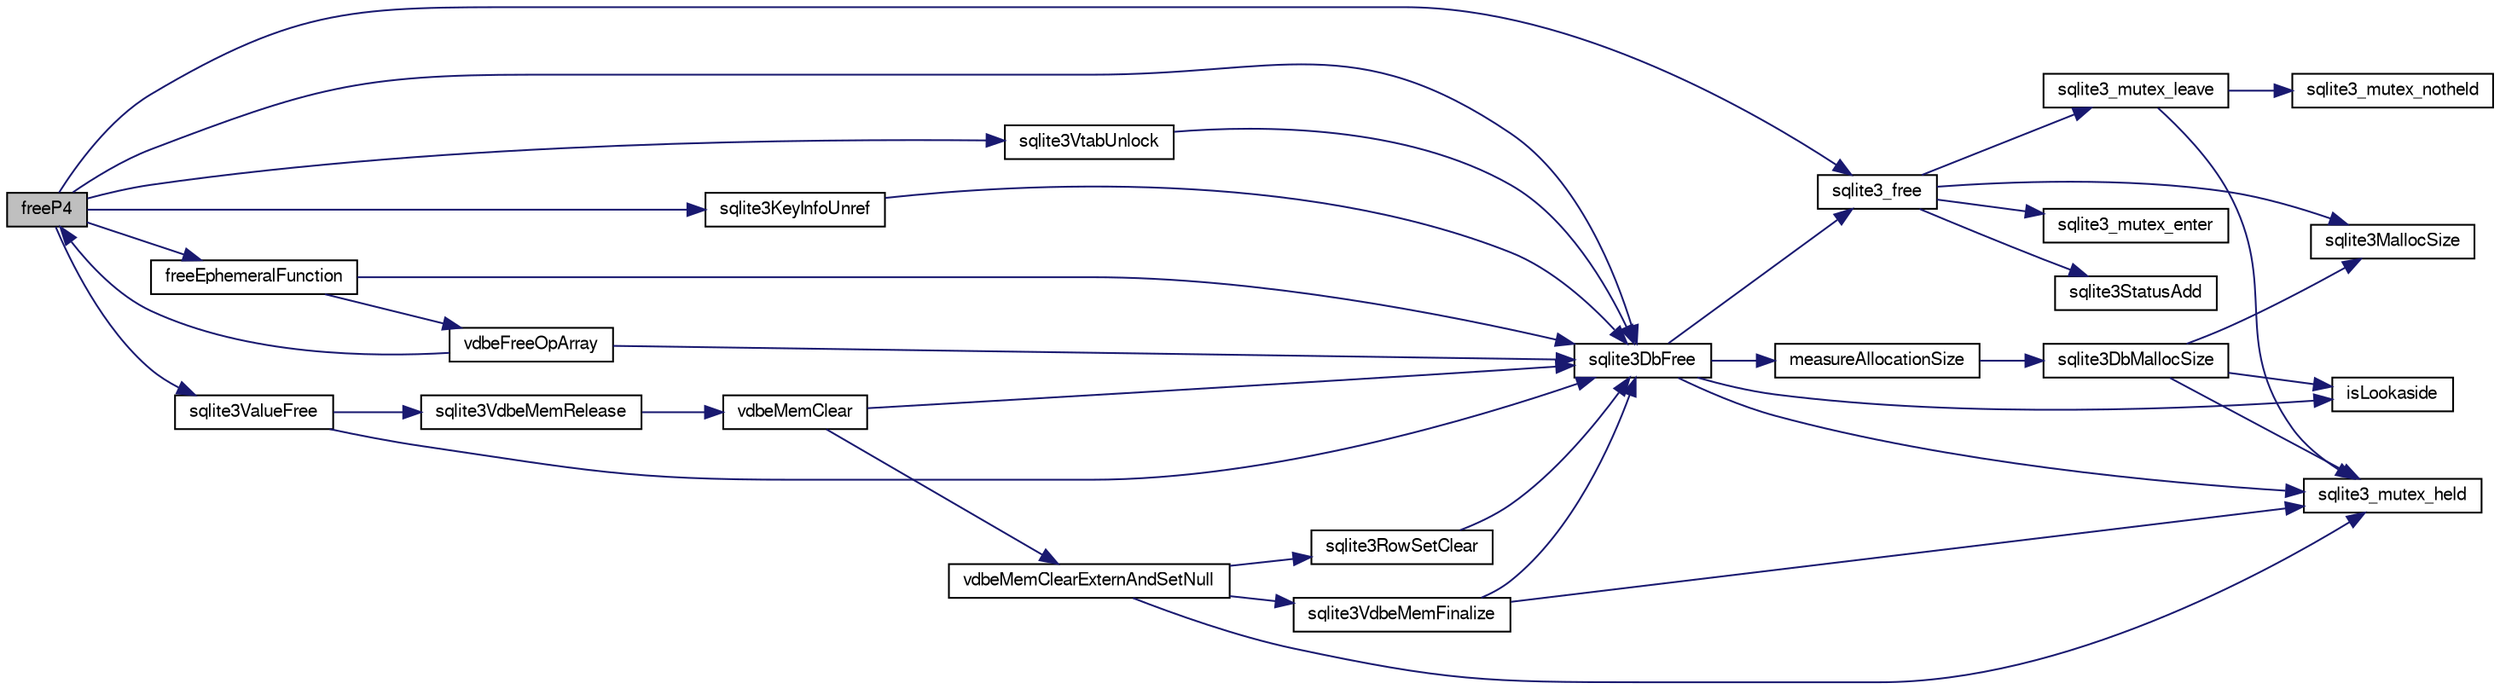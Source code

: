 digraph "freeP4"
{
  edge [fontname="FreeSans",fontsize="10",labelfontname="FreeSans",labelfontsize="10"];
  node [fontname="FreeSans",fontsize="10",shape=record];
  rankdir="LR";
  Node119876 [label="freeP4",height=0.2,width=0.4,color="black", fillcolor="grey75", style="filled", fontcolor="black"];
  Node119876 -> Node119877 [color="midnightblue",fontsize="10",style="solid",fontname="FreeSans"];
  Node119877 [label="sqlite3DbFree",height=0.2,width=0.4,color="black", fillcolor="white", style="filled",URL="$sqlite3_8c.html#ac70ab821a6607b4a1b909582dc37a069"];
  Node119877 -> Node119878 [color="midnightblue",fontsize="10",style="solid",fontname="FreeSans"];
  Node119878 [label="sqlite3_mutex_held",height=0.2,width=0.4,color="black", fillcolor="white", style="filled",URL="$sqlite3_8c.html#acf77da68932b6bc163c5e68547ecc3e7"];
  Node119877 -> Node119879 [color="midnightblue",fontsize="10",style="solid",fontname="FreeSans"];
  Node119879 [label="measureAllocationSize",height=0.2,width=0.4,color="black", fillcolor="white", style="filled",URL="$sqlite3_8c.html#a45731e644a22fdb756e2b6337224217a"];
  Node119879 -> Node119880 [color="midnightblue",fontsize="10",style="solid",fontname="FreeSans"];
  Node119880 [label="sqlite3DbMallocSize",height=0.2,width=0.4,color="black", fillcolor="white", style="filled",URL="$sqlite3_8c.html#aa397e5a8a03495203a0767abf0a71f86"];
  Node119880 -> Node119881 [color="midnightblue",fontsize="10",style="solid",fontname="FreeSans"];
  Node119881 [label="sqlite3MallocSize",height=0.2,width=0.4,color="black", fillcolor="white", style="filled",URL="$sqlite3_8c.html#acf5d2a5f35270bafb050bd2def576955"];
  Node119880 -> Node119878 [color="midnightblue",fontsize="10",style="solid",fontname="FreeSans"];
  Node119880 -> Node119882 [color="midnightblue",fontsize="10",style="solid",fontname="FreeSans"];
  Node119882 [label="isLookaside",height=0.2,width=0.4,color="black", fillcolor="white", style="filled",URL="$sqlite3_8c.html#a770fa05ff9717b75e16f4d968a77b897"];
  Node119877 -> Node119882 [color="midnightblue",fontsize="10",style="solid",fontname="FreeSans"];
  Node119877 -> Node119883 [color="midnightblue",fontsize="10",style="solid",fontname="FreeSans"];
  Node119883 [label="sqlite3_free",height=0.2,width=0.4,color="black", fillcolor="white", style="filled",URL="$sqlite3_8c.html#a6552349e36a8a691af5487999ab09519"];
  Node119883 -> Node119884 [color="midnightblue",fontsize="10",style="solid",fontname="FreeSans"];
  Node119884 [label="sqlite3_mutex_enter",height=0.2,width=0.4,color="black", fillcolor="white", style="filled",URL="$sqlite3_8c.html#a1c12cde690bd89f104de5cbad12a6bf5"];
  Node119883 -> Node119885 [color="midnightblue",fontsize="10",style="solid",fontname="FreeSans"];
  Node119885 [label="sqlite3StatusAdd",height=0.2,width=0.4,color="black", fillcolor="white", style="filled",URL="$sqlite3_8c.html#afa029f93586aeab4cc85360905dae9cd"];
  Node119883 -> Node119881 [color="midnightblue",fontsize="10",style="solid",fontname="FreeSans"];
  Node119883 -> Node119886 [color="midnightblue",fontsize="10",style="solid",fontname="FreeSans"];
  Node119886 [label="sqlite3_mutex_leave",height=0.2,width=0.4,color="black", fillcolor="white", style="filled",URL="$sqlite3_8c.html#a5838d235601dbd3c1fa993555c6bcc93"];
  Node119886 -> Node119878 [color="midnightblue",fontsize="10",style="solid",fontname="FreeSans"];
  Node119886 -> Node119887 [color="midnightblue",fontsize="10",style="solid",fontname="FreeSans"];
  Node119887 [label="sqlite3_mutex_notheld",height=0.2,width=0.4,color="black", fillcolor="white", style="filled",URL="$sqlite3_8c.html#a83967c837c1c000d3b5adcfaa688f5dc"];
  Node119876 -> Node119888 [color="midnightblue",fontsize="10",style="solid",fontname="FreeSans"];
  Node119888 [label="sqlite3KeyInfoUnref",height=0.2,width=0.4,color="black", fillcolor="white", style="filled",URL="$sqlite3_8c.html#ac94cc1874ab0865db1dbbefd3886ba4a"];
  Node119888 -> Node119877 [color="midnightblue",fontsize="10",style="solid",fontname="FreeSans"];
  Node119876 -> Node119883 [color="midnightblue",fontsize="10",style="solid",fontname="FreeSans"];
  Node119876 -> Node119889 [color="midnightblue",fontsize="10",style="solid",fontname="FreeSans"];
  Node119889 [label="freeEphemeralFunction",height=0.2,width=0.4,color="black", fillcolor="white", style="filled",URL="$sqlite3_8c.html#ace0a45aad803937290f5495906773bc4"];
  Node119889 -> Node119877 [color="midnightblue",fontsize="10",style="solid",fontname="FreeSans"];
  Node119889 -> Node119890 [color="midnightblue",fontsize="10",style="solid",fontname="FreeSans"];
  Node119890 [label="vdbeFreeOpArray",height=0.2,width=0.4,color="black", fillcolor="white", style="filled",URL="$sqlite3_8c.html#affa26b190a34b8772c3f4a4d06866c50"];
  Node119890 -> Node119876 [color="midnightblue",fontsize="10",style="solid",fontname="FreeSans"];
  Node119890 -> Node119877 [color="midnightblue",fontsize="10",style="solid",fontname="FreeSans"];
  Node119876 -> Node119891 [color="midnightblue",fontsize="10",style="solid",fontname="FreeSans"];
  Node119891 [label="sqlite3ValueFree",height=0.2,width=0.4,color="black", fillcolor="white", style="filled",URL="$sqlite3_8c.html#afeed84c3f344a833d15c7209265dc520"];
  Node119891 -> Node119892 [color="midnightblue",fontsize="10",style="solid",fontname="FreeSans"];
  Node119892 [label="sqlite3VdbeMemRelease",height=0.2,width=0.4,color="black", fillcolor="white", style="filled",URL="$sqlite3_8c.html#a90606361dbeba88159fd6ff03fcc10cc"];
  Node119892 -> Node119893 [color="midnightblue",fontsize="10",style="solid",fontname="FreeSans"];
  Node119893 [label="vdbeMemClear",height=0.2,width=0.4,color="black", fillcolor="white", style="filled",URL="$sqlite3_8c.html#a489eef6e55ad0dadf67578726b935d12"];
  Node119893 -> Node119894 [color="midnightblue",fontsize="10",style="solid",fontname="FreeSans"];
  Node119894 [label="vdbeMemClearExternAndSetNull",height=0.2,width=0.4,color="black", fillcolor="white", style="filled",URL="$sqlite3_8c.html#a29c41a360fb0e86b817777daf061230c"];
  Node119894 -> Node119878 [color="midnightblue",fontsize="10",style="solid",fontname="FreeSans"];
  Node119894 -> Node119895 [color="midnightblue",fontsize="10",style="solid",fontname="FreeSans"];
  Node119895 [label="sqlite3VdbeMemFinalize",height=0.2,width=0.4,color="black", fillcolor="white", style="filled",URL="$sqlite3_8c.html#a2568220f48ddef81b1c43e401042d9d2"];
  Node119895 -> Node119878 [color="midnightblue",fontsize="10",style="solid",fontname="FreeSans"];
  Node119895 -> Node119877 [color="midnightblue",fontsize="10",style="solid",fontname="FreeSans"];
  Node119894 -> Node119896 [color="midnightblue",fontsize="10",style="solid",fontname="FreeSans"];
  Node119896 [label="sqlite3RowSetClear",height=0.2,width=0.4,color="black", fillcolor="white", style="filled",URL="$sqlite3_8c.html#ae153de0cd969511a607e26deeca80342"];
  Node119896 -> Node119877 [color="midnightblue",fontsize="10",style="solid",fontname="FreeSans"];
  Node119893 -> Node119877 [color="midnightblue",fontsize="10",style="solid",fontname="FreeSans"];
  Node119891 -> Node119877 [color="midnightblue",fontsize="10",style="solid",fontname="FreeSans"];
  Node119876 -> Node119897 [color="midnightblue",fontsize="10",style="solid",fontname="FreeSans"];
  Node119897 [label="sqlite3VtabUnlock",height=0.2,width=0.4,color="black", fillcolor="white", style="filled",URL="$sqlite3_8c.html#a8b3341682c7724d767ebc8288b9063b4"];
  Node119897 -> Node119877 [color="midnightblue",fontsize="10",style="solid",fontname="FreeSans"];
}

